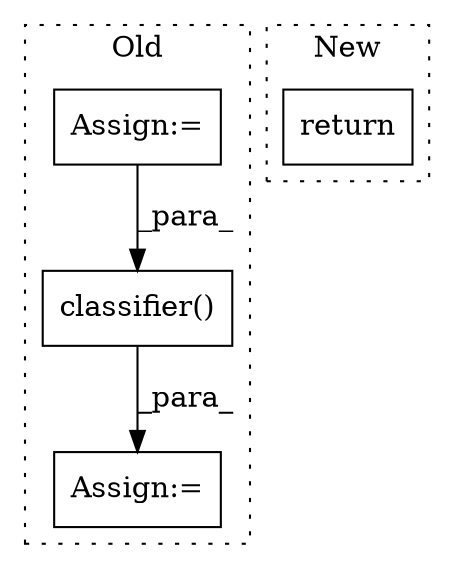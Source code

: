 digraph G {
subgraph cluster0 {
1 [label="classifier()" a="75" s="1571,1594" l="22,1" shape="box"];
3 [label="Assign:=" a="68" s="1568" l="3" shape="box"];
4 [label="Assign:=" a="68" s="1534" l="3" shape="box"];
label = "Old";
style="dotted";
}
subgraph cluster1 {
2 [label="return" a="93" s="1233" l="7" shape="box"];
label = "New";
style="dotted";
}
1 -> 3 [label="_para_"];
4 -> 1 [label="_para_"];
}